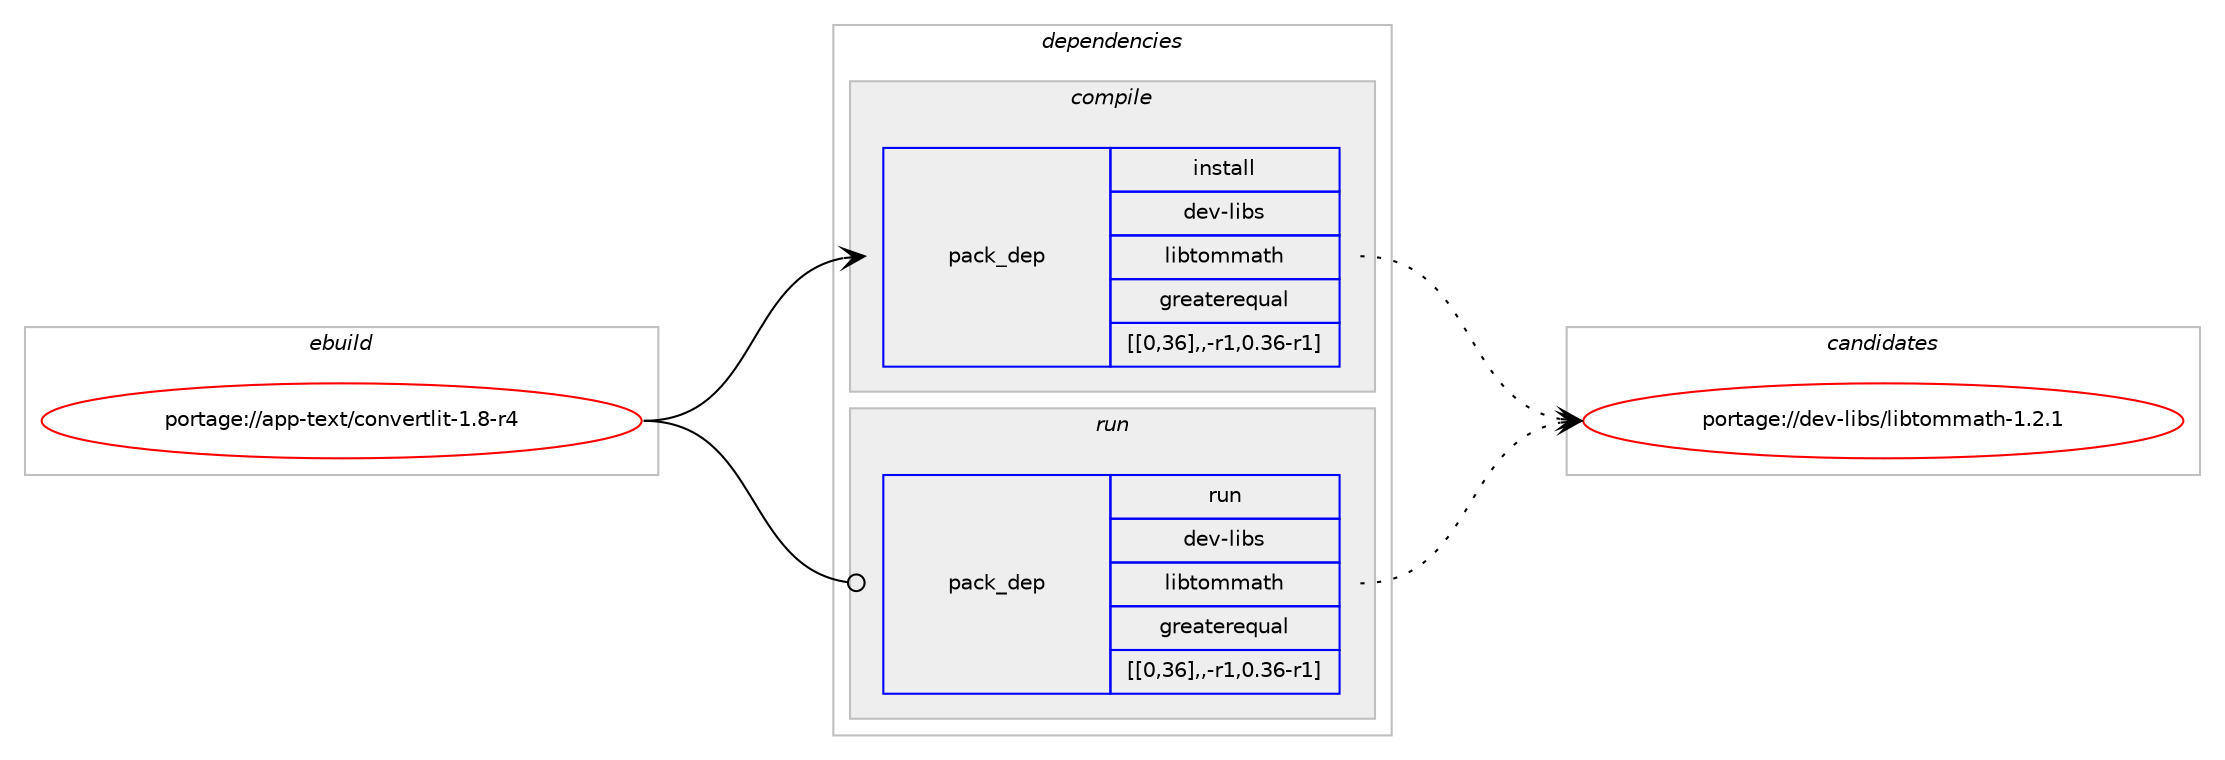 digraph prolog {

# *************
# Graph options
# *************

newrank=true;
concentrate=true;
compound=true;
graph [rankdir=LR,fontname=Helvetica,fontsize=10,ranksep=1.5];#, ranksep=2.5, nodesep=0.2];
edge  [arrowhead=vee];
node  [fontname=Helvetica,fontsize=10];

# **********
# The ebuild
# **********

subgraph cluster_leftcol {
color=gray;
label=<<i>ebuild</i>>;
id [label="portage://app-text/convertlit-1.8-r4", color=red, width=4, href="../app-text/convertlit-1.8-r4.svg"];
}

# ****************
# The dependencies
# ****************

subgraph cluster_midcol {
color=gray;
label=<<i>dependencies</i>>;
subgraph cluster_compile {
fillcolor="#eeeeee";
style=filled;
label=<<i>compile</i>>;
subgraph pack38779 {
dependency54181 [label=<<TABLE BORDER="0" CELLBORDER="1" CELLSPACING="0" CELLPADDING="4" WIDTH="220"><TR><TD ROWSPAN="6" CELLPADDING="30">pack_dep</TD></TR><TR><TD WIDTH="110">install</TD></TR><TR><TD>dev-libs</TD></TR><TR><TD>libtommath</TD></TR><TR><TD>greaterequal</TD></TR><TR><TD>[[0,36],,-r1,0.36-r1]</TD></TR></TABLE>>, shape=none, color=blue];
}
id:e -> dependency54181:w [weight=20,style="solid",arrowhead="vee"];
}
subgraph cluster_compileandrun {
fillcolor="#eeeeee";
style=filled;
label=<<i>compile and run</i>>;
}
subgraph cluster_run {
fillcolor="#eeeeee";
style=filled;
label=<<i>run</i>>;
subgraph pack38780 {
dependency54182 [label=<<TABLE BORDER="0" CELLBORDER="1" CELLSPACING="0" CELLPADDING="4" WIDTH="220"><TR><TD ROWSPAN="6" CELLPADDING="30">pack_dep</TD></TR><TR><TD WIDTH="110">run</TD></TR><TR><TD>dev-libs</TD></TR><TR><TD>libtommath</TD></TR><TR><TD>greaterequal</TD></TR><TR><TD>[[0,36],,-r1,0.36-r1]</TD></TR></TABLE>>, shape=none, color=blue];
}
id:e -> dependency54182:w [weight=20,style="solid",arrowhead="odot"];
}
}

# **************
# The candidates
# **************

subgraph cluster_choices {
rank=same;
color=gray;
label=<<i>candidates</i>>;

subgraph choice38779 {
color=black;
nodesep=1;
choice1001011184510810598115471081059811611110910997116104454946504649 [label="portage://dev-libs/libtommath-1.2.1", color=red, width=4,href="../dev-libs/libtommath-1.2.1.svg"];
dependency54181:e -> choice1001011184510810598115471081059811611110910997116104454946504649:w [style=dotted,weight="100"];
}
subgraph choice38780 {
color=black;
nodesep=1;
choice1001011184510810598115471081059811611110910997116104454946504649 [label="portage://dev-libs/libtommath-1.2.1", color=red, width=4,href="../dev-libs/libtommath-1.2.1.svg"];
dependency54182:e -> choice1001011184510810598115471081059811611110910997116104454946504649:w [style=dotted,weight="100"];
}
}

}
